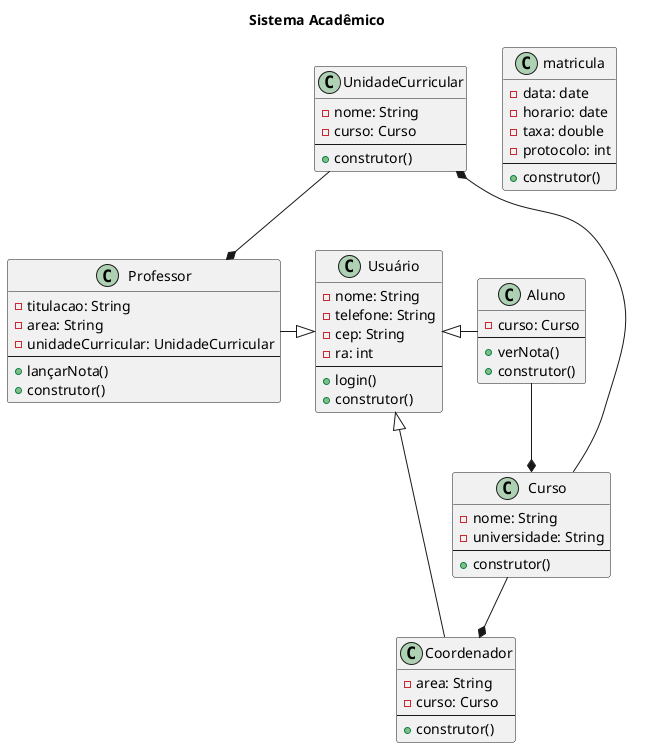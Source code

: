 @startuml Sistema Acadêmico

title Sistema Acadêmico

class Usuário{
    -nome: String
    -telefone: String
    -cep: String
    -ra: int
    --
    +login()
    +construtor()
}

class Aluno{
    -curso: Curso
    --
    +verNota()
    +construtor()
}

class Professor{
    -titulacao: String
    -area: String
    -unidadeCurricular: UnidadeCurricular
    --
    +lançarNota()
    +construtor()
}

class Coordenador{
    -area: String
    -curso: Curso
    --
    +construtor()
}

class UnidadeCurricular{
    -nome: String
    -curso: Curso
    --
    +construtor()
}

class Curso{
    -nome: String
    -universidade: String
    --
    +construtor()
}

class matricula{
    -data: date
    -horario: date
    -taxa: double
    -protocolo: int
    --
    +construtor()
}

Usuário <|-right- Aluno
Usuário <|-left- Professor
Usuário <|-left- Coordenador
Professor *-up- UnidadeCurricular
Curso *-up- Aluno
Curso --* Coordenador
Curso -left-* UnidadeCurricular
@enduml